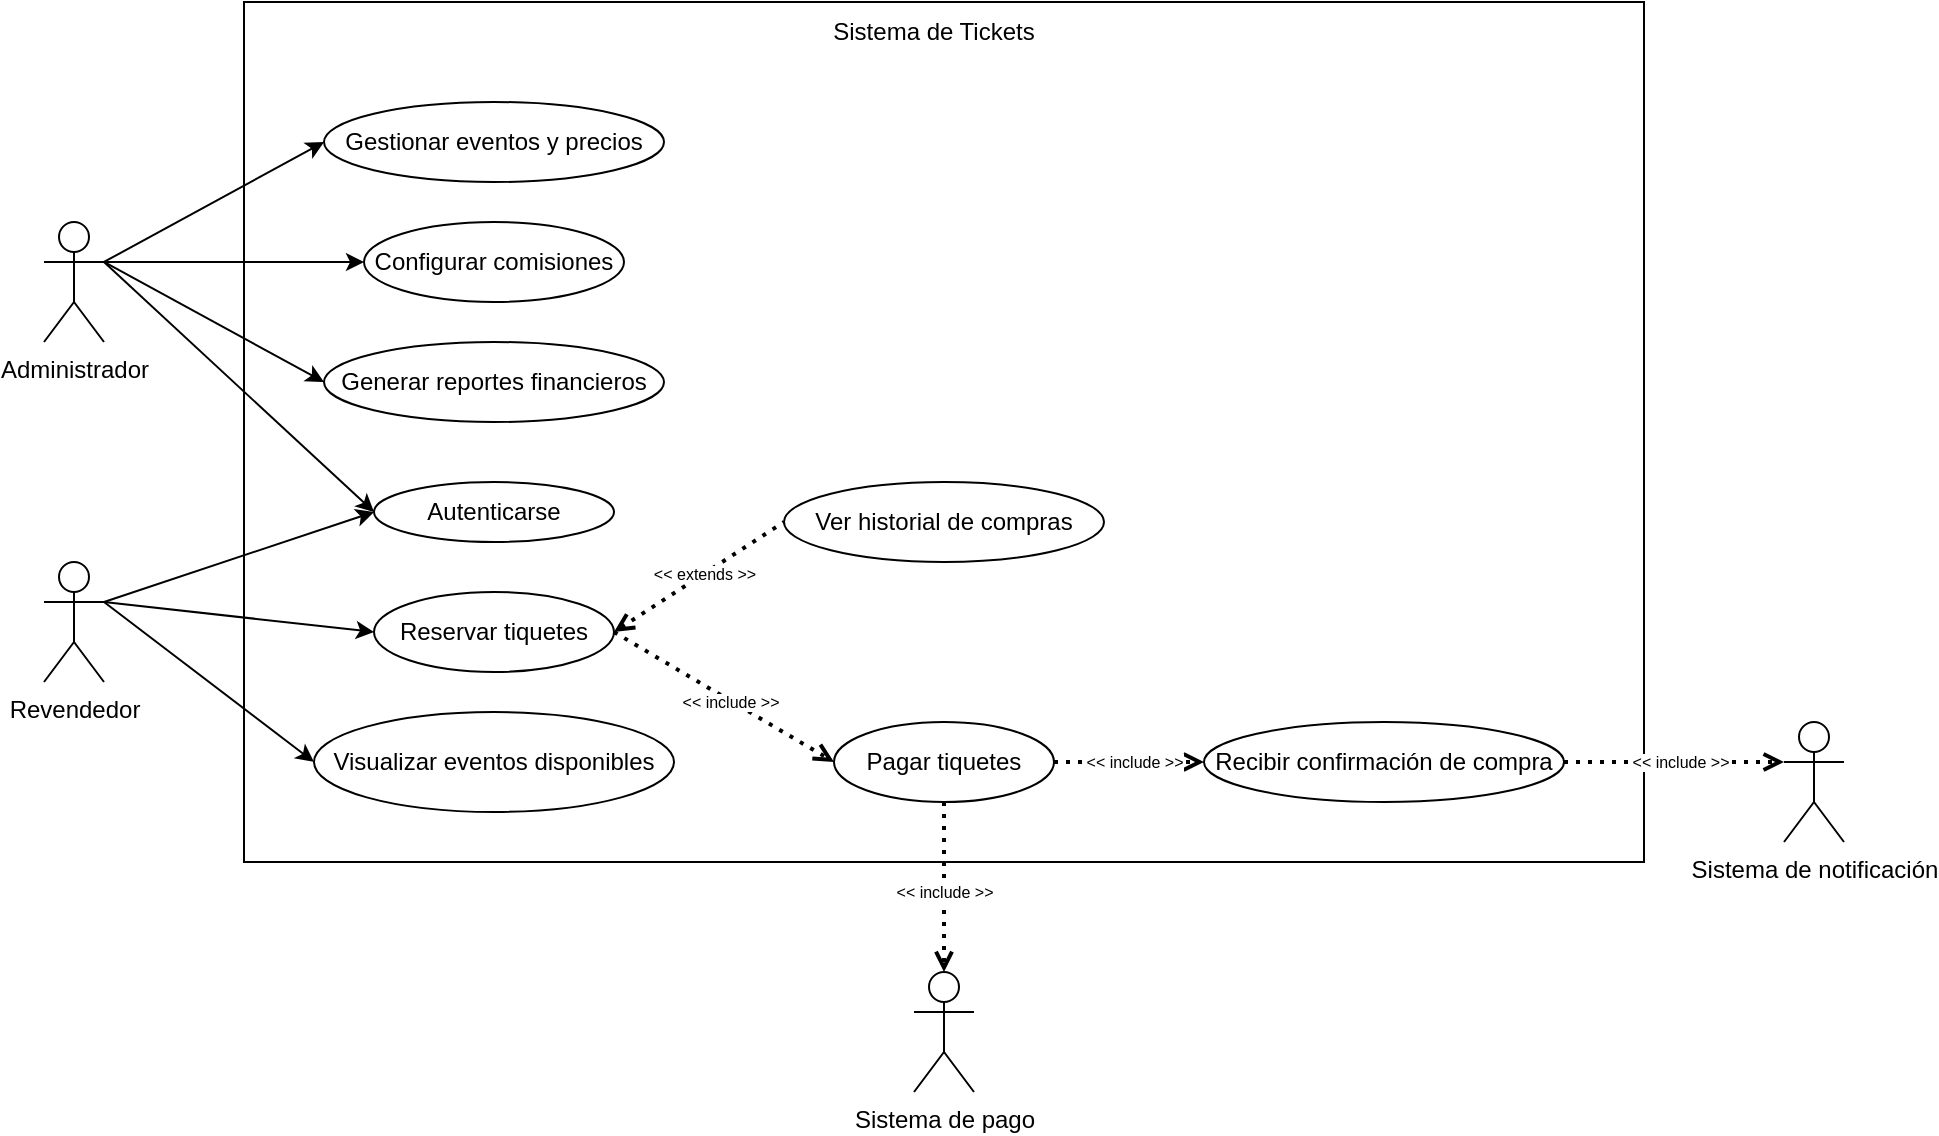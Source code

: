 <mxfile version="27.0.6">
  <diagram name="Página-1" id="HRwepPqoLPTM8RIMercm">
    <mxGraphModel dx="1188" dy="654" grid="1" gridSize="10" guides="1" tooltips="1" connect="1" arrows="1" fold="1" page="1" pageScale="1" pageWidth="827" pageHeight="1169" math="0" shadow="0">
      <root>
        <mxCell id="0" />
        <mxCell id="1" parent="0" />
        <mxCell id="K5SIKse2sN0OIoYoUDJu-1" value="Administrador" style="shape=umlActor;verticalLabelPosition=bottom;verticalAlign=top;html=1;outlineConnect=0;" parent="1" vertex="1">
          <mxGeometry x="50" y="150" width="30" height="60" as="geometry" />
        </mxCell>
        <mxCell id="K5SIKse2sN0OIoYoUDJu-2" value="Revendedor" style="shape=umlActor;verticalLabelPosition=bottom;verticalAlign=top;html=1;outlineConnect=0;" parent="1" vertex="1">
          <mxGeometry x="50" y="320" width="30" height="60" as="geometry" />
        </mxCell>
        <mxCell id="K5SIKse2sN0OIoYoUDJu-6" value="" style="whiteSpace=wrap;html=1;" parent="1" vertex="1">
          <mxGeometry x="150" y="40" width="700" height="430" as="geometry" />
        </mxCell>
        <mxCell id="K5SIKse2sN0OIoYoUDJu-7" value="Gestionar eventos y precios" style="ellipse;whiteSpace=wrap;html=1;" parent="1" vertex="1">
          <mxGeometry x="190" y="90" width="170" height="40" as="geometry" />
        </mxCell>
        <mxCell id="K5SIKse2sN0OIoYoUDJu-8" value="Configurar comisiones" style="ellipse;whiteSpace=wrap;html=1;" parent="1" vertex="1">
          <mxGeometry x="210" y="150" width="130" height="40" as="geometry" />
        </mxCell>
        <mxCell id="K5SIKse2sN0OIoYoUDJu-9" value="Generar reportes financieros" style="ellipse;whiteSpace=wrap;html=1;" parent="1" vertex="1">
          <mxGeometry x="190" y="210" width="170" height="40" as="geometry" />
        </mxCell>
        <mxCell id="K5SIKse2sN0OIoYoUDJu-10" value="Autenticarse" style="ellipse;whiteSpace=wrap;html=1;" parent="1" vertex="1">
          <mxGeometry x="215" y="280" width="120" height="30" as="geometry" />
        </mxCell>
        <mxCell id="K5SIKse2sN0OIoYoUDJu-11" value="Ver historial de compras" style="ellipse;whiteSpace=wrap;html=1;" parent="1" vertex="1">
          <mxGeometry x="420" y="280" width="160" height="40" as="geometry" />
        </mxCell>
        <mxCell id="K5SIKse2sN0OIoYoUDJu-12" value="Reservar tiquetes" style="ellipse;whiteSpace=wrap;html=1;" parent="1" vertex="1">
          <mxGeometry x="215" y="335" width="120" height="40" as="geometry" />
        </mxCell>
        <mxCell id="K5SIKse2sN0OIoYoUDJu-13" value="Visualizar eventos disponibles" style="ellipse;whiteSpace=wrap;html=1;" parent="1" vertex="1">
          <mxGeometry x="185" y="395" width="180" height="50" as="geometry" />
        </mxCell>
        <mxCell id="K5SIKse2sN0OIoYoUDJu-14" value="Pagar tiquetes" style="ellipse;whiteSpace=wrap;html=1;" parent="1" vertex="1">
          <mxGeometry x="445" y="400" width="110" height="40" as="geometry" />
        </mxCell>
        <mxCell id="K5SIKse2sN0OIoYoUDJu-15" value="Recibir confirmación de compra" style="ellipse;whiteSpace=wrap;html=1;" parent="1" vertex="1">
          <mxGeometry x="630" y="400" width="180" height="40" as="geometry" />
        </mxCell>
        <mxCell id="K5SIKse2sN0OIoYoUDJu-16" value="Sistema de notificación" style="shape=umlActor;verticalLabelPosition=bottom;verticalAlign=top;html=1;outlineConnect=0;" parent="1" vertex="1">
          <mxGeometry x="920" y="400" width="30" height="60" as="geometry" />
        </mxCell>
        <mxCell id="K5SIKse2sN0OIoYoUDJu-21" value="Sistema de pago" style="shape=umlActor;verticalLabelPosition=bottom;verticalAlign=top;html=1;outlineConnect=0;" parent="1" vertex="1">
          <mxGeometry x="485" y="525" width="30" height="60" as="geometry" />
        </mxCell>
        <mxCell id="K5SIKse2sN0OIoYoUDJu-22" value="" style="endArrow=classic;html=1;rounded=0;exitX=1;exitY=0.333;exitDx=0;exitDy=0;exitPerimeter=0;entryX=0;entryY=0.5;entryDx=0;entryDy=0;" parent="1" source="K5SIKse2sN0OIoYoUDJu-1" target="K5SIKse2sN0OIoYoUDJu-7" edge="1">
          <mxGeometry width="50" height="50" relative="1" as="geometry">
            <mxPoint x="80" y="230" as="sourcePoint" />
            <mxPoint x="130" y="180" as="targetPoint" />
          </mxGeometry>
        </mxCell>
        <mxCell id="K5SIKse2sN0OIoYoUDJu-23" value="" style="endArrow=classic;html=1;rounded=0;entryX=0;entryY=0.5;entryDx=0;entryDy=0;exitX=1;exitY=0.333;exitDx=0;exitDy=0;exitPerimeter=0;" parent="1" source="K5SIKse2sN0OIoYoUDJu-1" target="K5SIKse2sN0OIoYoUDJu-8" edge="1">
          <mxGeometry width="50" height="50" relative="1" as="geometry">
            <mxPoint x="80" y="220" as="sourcePoint" />
            <mxPoint x="130" y="170" as="targetPoint" />
          </mxGeometry>
        </mxCell>
        <mxCell id="K5SIKse2sN0OIoYoUDJu-24" value="" style="endArrow=classic;html=1;rounded=0;entryX=0;entryY=0.5;entryDx=0;entryDy=0;exitX=1;exitY=0.333;exitDx=0;exitDy=0;exitPerimeter=0;" parent="1" target="K5SIKse2sN0OIoYoUDJu-9" edge="1" source="K5SIKse2sN0OIoYoUDJu-1">
          <mxGeometry width="50" height="50" relative="1" as="geometry">
            <mxPoint x="80" y="90" as="sourcePoint" />
            <mxPoint x="120" y="180" as="targetPoint" />
          </mxGeometry>
        </mxCell>
        <mxCell id="K5SIKse2sN0OIoYoUDJu-25" value="" style="endArrow=classic;html=1;rounded=0;entryX=0;entryY=0.5;entryDx=0;entryDy=0;" parent="1" target="K5SIKse2sN0OIoYoUDJu-10" edge="1">
          <mxGeometry width="50" height="50" relative="1" as="geometry">
            <mxPoint x="80" y="170" as="sourcePoint" />
            <mxPoint x="130" y="190" as="targetPoint" />
          </mxGeometry>
        </mxCell>
        <mxCell id="K5SIKse2sN0OIoYoUDJu-26" value="" style="endArrow=classic;html=1;rounded=0;entryX=0;entryY=0.5;entryDx=0;entryDy=0;exitX=1;exitY=0.333;exitDx=0;exitDy=0;exitPerimeter=0;" parent="1" source="K5SIKse2sN0OIoYoUDJu-2" target="K5SIKse2sN0OIoYoUDJu-10" edge="1">
          <mxGeometry width="50" height="50" relative="1" as="geometry">
            <mxPoint x="100" y="400" as="sourcePoint" />
            <mxPoint x="150" y="350" as="targetPoint" />
          </mxGeometry>
        </mxCell>
        <mxCell id="K5SIKse2sN0OIoYoUDJu-28" value="" style="endArrow=classic;html=1;rounded=0;entryX=0;entryY=0.5;entryDx=0;entryDy=0;exitX=1;exitY=0.333;exitDx=0;exitDy=0;exitPerimeter=0;" parent="1" source="K5SIKse2sN0OIoYoUDJu-2" target="K5SIKse2sN0OIoYoUDJu-12" edge="1">
          <mxGeometry width="50" height="50" relative="1" as="geometry">
            <mxPoint x="80" y="440" as="sourcePoint" />
            <mxPoint x="130" y="390" as="targetPoint" />
          </mxGeometry>
        </mxCell>
        <mxCell id="K5SIKse2sN0OIoYoUDJu-29" value="" style="endArrow=classic;html=1;rounded=0;entryX=0;entryY=0.5;entryDx=0;entryDy=0;exitX=1;exitY=0.333;exitDx=0;exitDy=0;exitPerimeter=0;" parent="1" target="K5SIKse2sN0OIoYoUDJu-13" edge="1" source="K5SIKse2sN0OIoYoUDJu-2">
          <mxGeometry width="50" height="50" relative="1" as="geometry">
            <mxPoint x="80" y="280" as="sourcePoint" />
            <mxPoint x="100" y="410" as="targetPoint" />
          </mxGeometry>
        </mxCell>
        <mxCell id="K5SIKse2sN0OIoYoUDJu-35" value="Sistema de Tickets" style="text;html=1;align=center;verticalAlign=middle;whiteSpace=wrap;rounded=0;" parent="1" vertex="1">
          <mxGeometry x="440" y="40" width="110" height="30" as="geometry" />
        </mxCell>
        <mxCell id="7d4boIw4DuDF-FIov1yz-2" value="" style="endArrow=open;dashed=1;html=1;dashPattern=1 2;strokeWidth=2;rounded=0;exitX=1;exitY=0.5;exitDx=0;exitDy=0;entryX=0;entryY=0.5;entryDx=0;entryDy=0;startArrow=none;startFill=0;endFill=0;" edge="1" parent="1" source="K5SIKse2sN0OIoYoUDJu-12" target="K5SIKse2sN0OIoYoUDJu-14">
          <mxGeometry width="50" height="50" relative="1" as="geometry">
            <mxPoint x="440" y="320" as="sourcePoint" />
            <mxPoint x="560" y="324" as="targetPoint" />
          </mxGeometry>
        </mxCell>
        <mxCell id="7d4boIw4DuDF-FIov1yz-3" value="&amp;lt;&amp;lt; include &amp;gt;&amp;gt;" style="edgeLabel;html=1;align=center;verticalAlign=middle;resizable=0;points=[];fontSize=8;" vertex="1" connectable="0" parent="7d4boIw4DuDF-FIov1yz-2">
          <mxGeometry x="0.058" relative="1" as="geometry">
            <mxPoint as="offset" />
          </mxGeometry>
        </mxCell>
        <mxCell id="7d4boIw4DuDF-FIov1yz-4" value="" style="endArrow=open;dashed=1;html=1;dashPattern=1 2;strokeWidth=2;rounded=0;startArrow=none;startFill=0;endFill=0;" edge="1" parent="1" source="K5SIKse2sN0OIoYoUDJu-14" target="K5SIKse2sN0OIoYoUDJu-21">
          <mxGeometry width="50" height="50" relative="1" as="geometry">
            <mxPoint x="650" y="500" as="sourcePoint" />
            <mxPoint x="770" y="504" as="targetPoint" />
          </mxGeometry>
        </mxCell>
        <mxCell id="7d4boIw4DuDF-FIov1yz-5" value="&amp;lt;&amp;lt; include &amp;gt;&amp;gt;" style="edgeLabel;html=1;align=center;verticalAlign=middle;resizable=0;points=[];fontSize=8;" vertex="1" connectable="0" parent="7d4boIw4DuDF-FIov1yz-4">
          <mxGeometry x="0.058" relative="1" as="geometry">
            <mxPoint as="offset" />
          </mxGeometry>
        </mxCell>
        <mxCell id="7d4boIw4DuDF-FIov1yz-6" value="" style="endArrow=open;dashed=1;html=1;dashPattern=1 2;strokeWidth=2;rounded=0;exitX=1;exitY=0.5;exitDx=0;exitDy=0;entryX=0;entryY=0.5;entryDx=0;entryDy=0;startArrow=none;startFill=0;endFill=0;" edge="1" parent="1" source="K5SIKse2sN0OIoYoUDJu-14" target="K5SIKse2sN0OIoYoUDJu-15">
          <mxGeometry width="50" height="50" relative="1" as="geometry">
            <mxPoint x="580" y="440" as="sourcePoint" />
            <mxPoint x="700" y="444" as="targetPoint" />
          </mxGeometry>
        </mxCell>
        <mxCell id="7d4boIw4DuDF-FIov1yz-7" value="&amp;lt;&amp;lt; include &amp;gt;&amp;gt;" style="edgeLabel;html=1;align=center;verticalAlign=middle;resizable=0;points=[];fontSize=8;" vertex="1" connectable="0" parent="7d4boIw4DuDF-FIov1yz-6">
          <mxGeometry x="0.058" relative="1" as="geometry">
            <mxPoint as="offset" />
          </mxGeometry>
        </mxCell>
        <mxCell id="7d4boIw4DuDF-FIov1yz-8" value="" style="endArrow=open;dashed=1;html=1;dashPattern=1 2;strokeWidth=2;rounded=0;startArrow=none;startFill=0;endFill=0;exitX=1;exitY=0.5;exitDx=0;exitDy=0;entryX=0;entryY=0.333;entryDx=0;entryDy=0;entryPerimeter=0;" edge="1" parent="1" source="K5SIKse2sN0OIoYoUDJu-15" target="K5SIKse2sN0OIoYoUDJu-16">
          <mxGeometry width="50" height="50" relative="1" as="geometry">
            <mxPoint x="880" y="450" as="sourcePoint" />
            <mxPoint x="1053" y="537" as="targetPoint" />
          </mxGeometry>
        </mxCell>
        <mxCell id="7d4boIw4DuDF-FIov1yz-9" value="&amp;lt;&amp;lt; include &amp;gt;&amp;gt;" style="edgeLabel;html=1;align=center;verticalAlign=middle;resizable=0;points=[];fontSize=8;" vertex="1" connectable="0" parent="7d4boIw4DuDF-FIov1yz-8">
          <mxGeometry x="0.058" relative="1" as="geometry">
            <mxPoint as="offset" />
          </mxGeometry>
        </mxCell>
        <mxCell id="7d4boIw4DuDF-FIov1yz-11" value="" style="endArrow=none;dashed=1;html=1;dashPattern=1 2;strokeWidth=2;rounded=0;exitX=1;exitY=0.5;exitDx=0;exitDy=0;entryX=0;entryY=0.5;entryDx=0;entryDy=0;startArrow=open;startFill=0;" edge="1" parent="1" source="K5SIKse2sN0OIoYoUDJu-12" target="K5SIKse2sN0OIoYoUDJu-11">
          <mxGeometry width="50" height="50" relative="1" as="geometry">
            <mxPoint x="390" y="355" as="sourcePoint" />
            <mxPoint x="510" y="300" as="targetPoint" />
          </mxGeometry>
        </mxCell>
        <mxCell id="7d4boIw4DuDF-FIov1yz-12" value="&amp;lt;&amp;lt; extends &amp;gt;&amp;gt;" style="edgeLabel;html=1;align=center;verticalAlign=middle;resizable=0;points=[];fontSize=8;" vertex="1" connectable="0" parent="7d4boIw4DuDF-FIov1yz-11">
          <mxGeometry x="0.058" relative="1" as="geometry">
            <mxPoint as="offset" />
          </mxGeometry>
        </mxCell>
      </root>
    </mxGraphModel>
  </diagram>
</mxfile>
